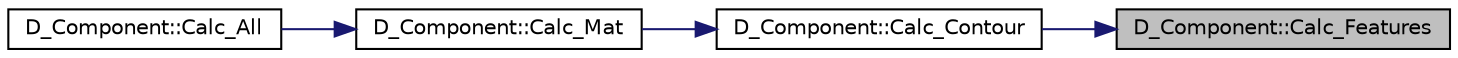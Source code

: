 digraph "D_Component::Calc_Features"
{
 // LATEX_PDF_SIZE
  edge [fontname="Helvetica",fontsize="10",labelfontname="Helvetica",labelfontsize="10"];
  node [fontname="Helvetica",fontsize="10",shape=record];
  rankdir="RL";
  Node1 [label="D_Component::Calc_Features",height=0.2,width=0.4,color="black", fillcolor="grey75", style="filled", fontcolor="black",tooltip=" "];
  Node1 -> Node2 [dir="back",color="midnightblue",fontsize="10",style="solid",fontname="Helvetica"];
  Node2 [label="D_Component::Calc_Contour",height=0.2,width=0.4,color="black", fillcolor="white", style="filled",URL="$class_d___component.html#a7509cd403829e680d294aef458fda677",tooltip=" "];
  Node2 -> Node3 [dir="back",color="midnightblue",fontsize="10",style="solid",fontname="Helvetica"];
  Node3 [label="D_Component::Calc_Mat",height=0.2,width=0.4,color="black", fillcolor="white", style="filled",URL="$class_d___component.html#af9682da576d5e55f9082d6730fb8847c",tooltip=" "];
  Node3 -> Node4 [dir="back",color="midnightblue",fontsize="10",style="solid",fontname="Helvetica"];
  Node4 [label="D_Component::Calc_All",height=0.2,width=0.4,color="black", fillcolor="white", style="filled",URL="$class_d___component.html#a451d1207be4803602fea89b12d7445b8",tooltip=" "];
}
